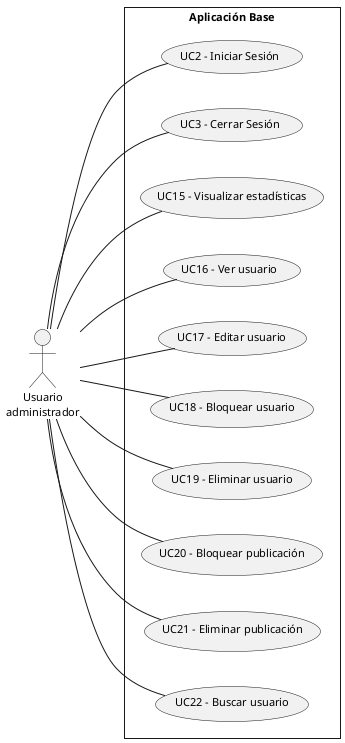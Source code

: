 @startuml baseApp
skinparam style strictuml
left to right direction
skinparam defaultTextAlignment center
skinparam defaultFontSize 11

actor "Usuario\nadministrador" as Admin

rectangle "Aplicación Base" {
    usecase "UC2 - Iniciar Sesión" as UC2
    usecase "UC3 - Cerrar Sesión" as UC3
    usecase "UC15 - Visualizar estadísticas" as UC15
    usecase "UC16 - Ver usuario" as UC16
    usecase "UC17 - Editar usuario" as UC17
    usecase "UC18 - Bloquear usuario" as UC18
    usecase "UC19 - Eliminar usuario" as UC19
    usecase "UC20 - Bloquear publicación" as UC20
    usecase "UC21 - Eliminar publicación" as UC21
    usecase "UC22 - Buscar usuario" as UC22
}

Admin -- UC2
Admin -- UC3
Admin -- UC15
Admin -- UC16
Admin -- UC17
Admin -- UC18
Admin -- UC19
Admin -- UC20
Admin -- UC21
Admin -- UC22
@enduml
